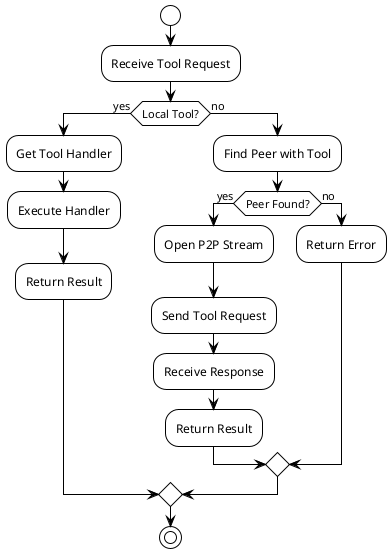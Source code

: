@startuml
!theme plain

start
:Receive Tool Request;

if (Local Tool?) then (yes)
  :Get Tool Handler;
  :Execute Handler;
  :Return Result;
else (no)
  :Find Peer with Tool;
  if (Peer Found?) then (yes)
    :Open P2P Stream;
    :Send Tool Request;
    :Receive Response;
    :Return Result;
  else (no)
    :Return Error;
  endif
endif

stop

@enduml